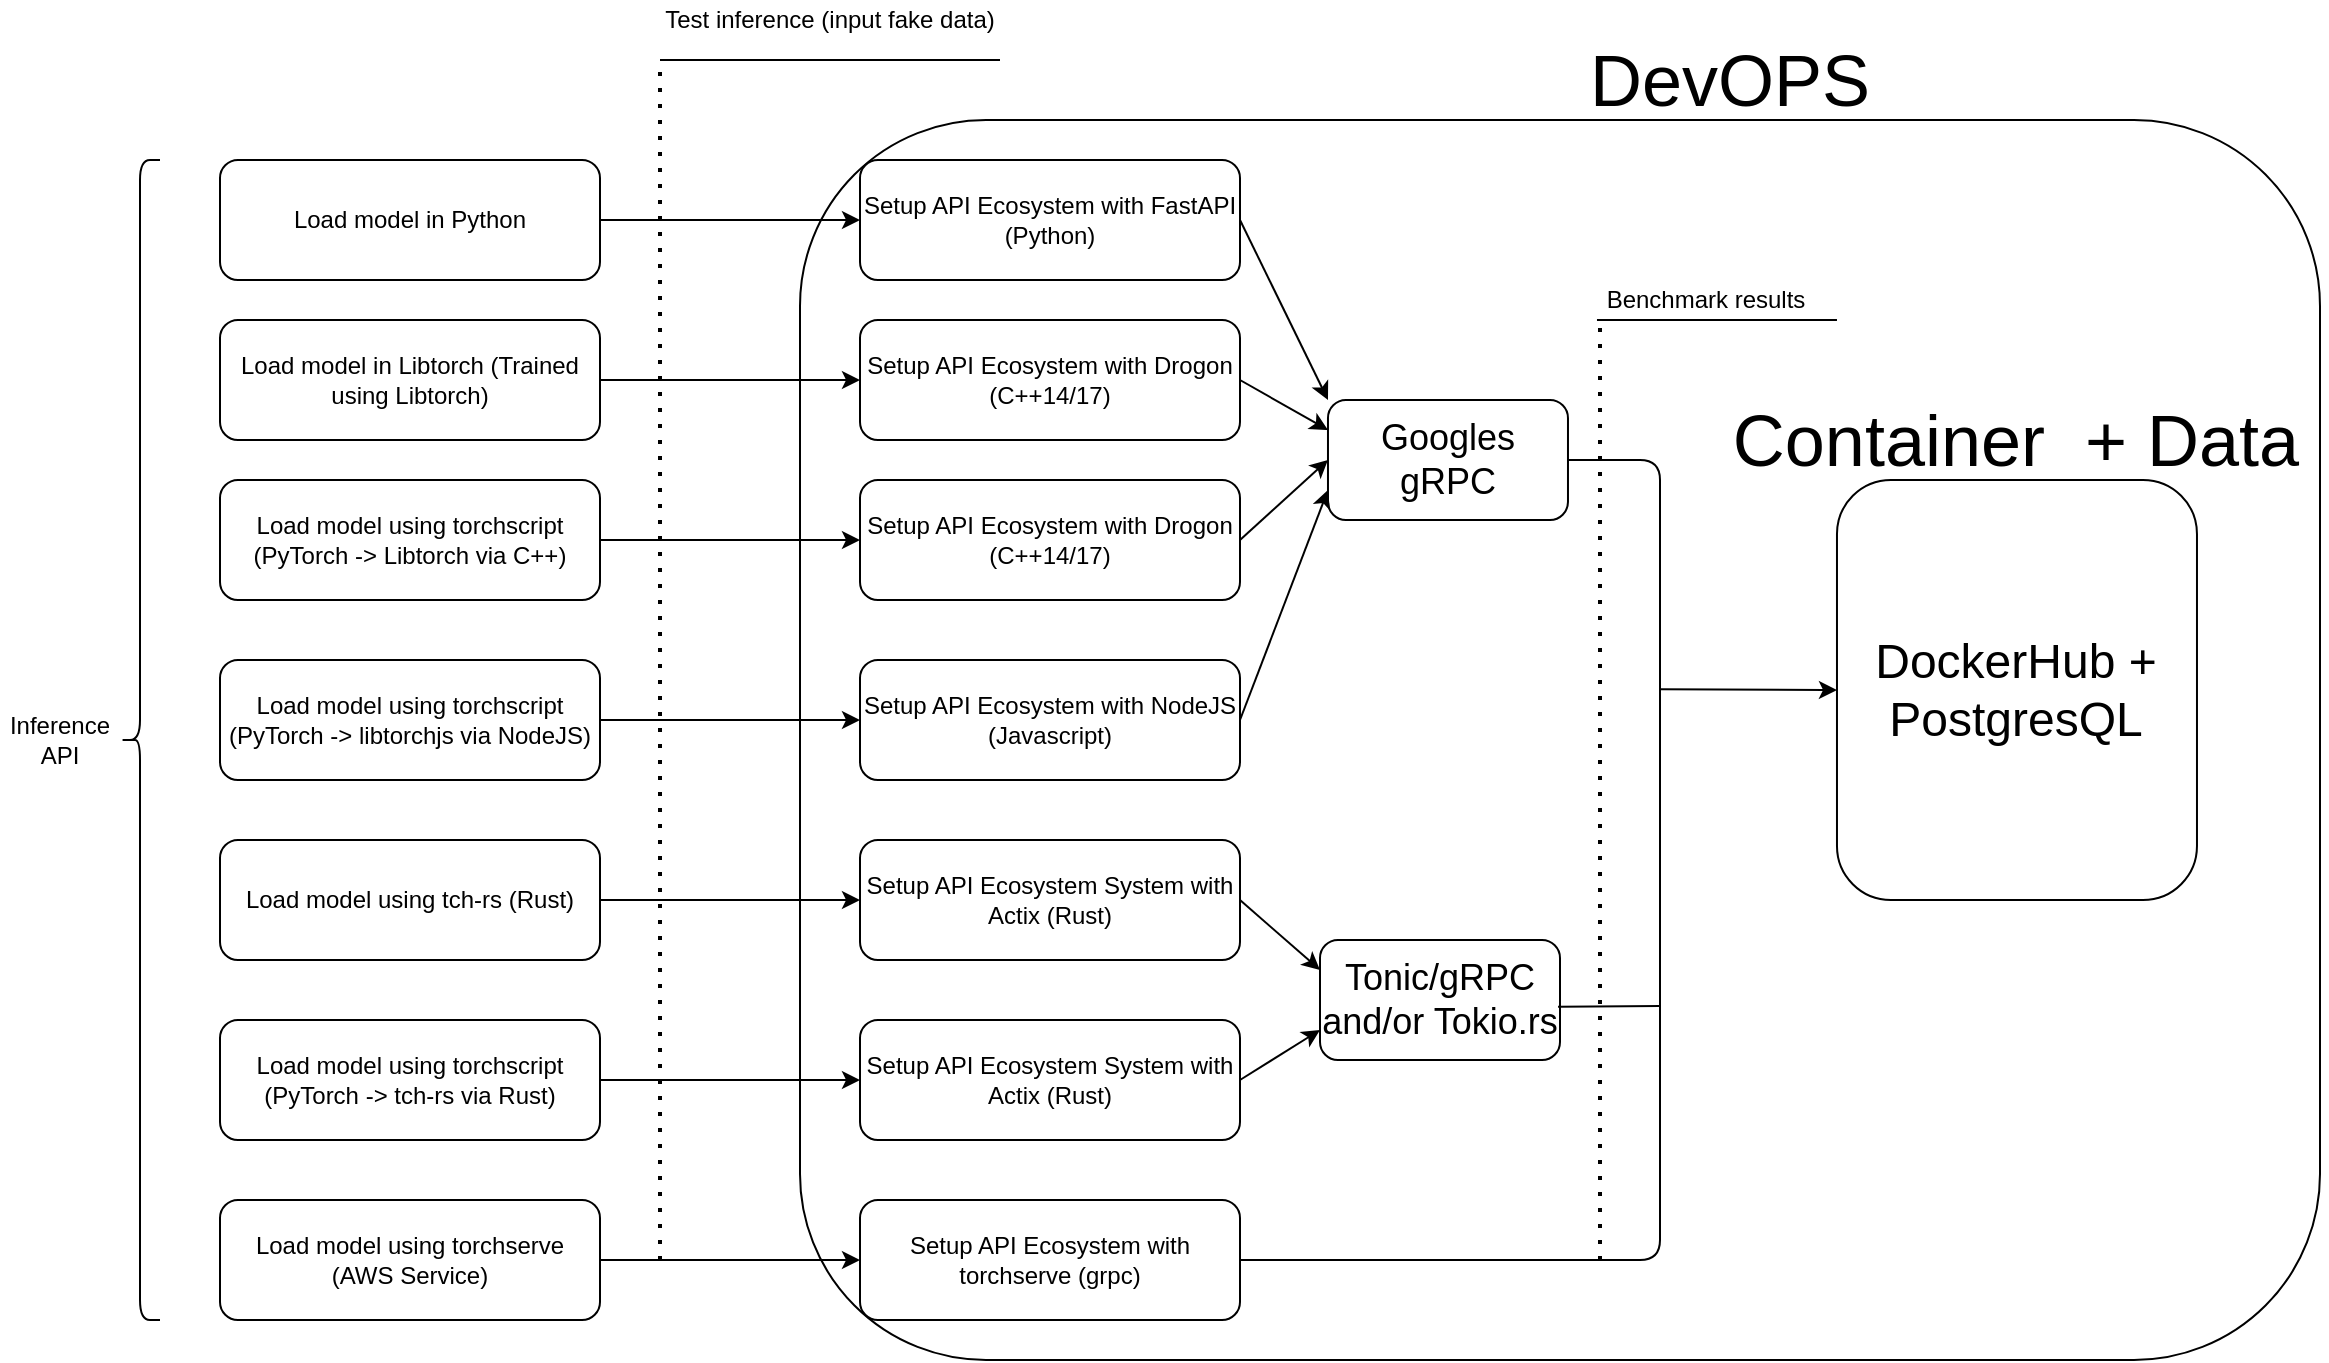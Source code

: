 <mxfile version="14.4.3" type="device"><diagram id="GYVkuEOxgB0mAOuSIx2_" name="Page-1"><mxGraphModel dx="1086" dy="806" grid="1" gridSize="10" guides="1" tooltips="1" connect="1" arrows="1" fold="1" page="1" pageScale="1" pageWidth="850" pageHeight="1100" math="0" shadow="0"><root><mxCell id="0"/><mxCell id="1" parent="0"/><mxCell id="Na-iPgTW-0jDXnZ8IZhE-1" value="" style="rounded=1;whiteSpace=wrap;html=1;" parent="1" vertex="1"><mxGeometry x="630" y="100" width="760" height="620" as="geometry"/></mxCell><mxCell id="Na-iPgTW-0jDXnZ8IZhE-2" value="" style="shape=curlyBracket;whiteSpace=wrap;html=1;rounded=1;" parent="1" vertex="1"><mxGeometry x="290" y="120" width="20" height="580" as="geometry"/></mxCell><mxCell id="Na-iPgTW-0jDXnZ8IZhE-3" value="Inference API" style="text;html=1;strokeColor=none;fillColor=none;align=center;verticalAlign=middle;whiteSpace=wrap;rounded=0;" parent="1" vertex="1"><mxGeometry x="230" y="400" width="60" height="20" as="geometry"/></mxCell><mxCell id="Na-iPgTW-0jDXnZ8IZhE-5" value="Load model in Python" style="rounded=1;whiteSpace=wrap;html=1;" parent="1" vertex="1"><mxGeometry x="340" y="120" width="190" height="60" as="geometry"/></mxCell><mxCell id="Na-iPgTW-0jDXnZ8IZhE-6" value="Load model using torchscript (PyTorch -&amp;gt; Libtorch via C++)" style="rounded=1;whiteSpace=wrap;html=1;" parent="1" vertex="1"><mxGeometry x="340" y="280" width="190" height="60" as="geometry"/></mxCell><mxCell id="Na-iPgTW-0jDXnZ8IZhE-7" value="Load model using&amp;nbsp;torchscript (PyTorch -&amp;gt; libtorchjs via NodeJS)" style="rounded=1;whiteSpace=wrap;html=1;" parent="1" vertex="1"><mxGeometry x="340" y="370" width="190" height="60" as="geometry"/></mxCell><mxCell id="Na-iPgTW-0jDXnZ8IZhE-8" value="Load model using tch-rs (Rust)" style="rounded=1;whiteSpace=wrap;html=1;" parent="1" vertex="1"><mxGeometry x="340" y="460" width="190" height="60" as="geometry"/></mxCell><mxCell id="Na-iPgTW-0jDXnZ8IZhE-10" value="Load model in Libtorch (Trained using Libtorch)" style="rounded=1;whiteSpace=wrap;html=1;" parent="1" vertex="1"><mxGeometry x="340" y="200" width="190" height="60" as="geometry"/></mxCell><mxCell id="Na-iPgTW-0jDXnZ8IZhE-11" value="Load model using torchscript (PyTorch -&amp;gt; tch-rs via Rust)" style="rounded=1;whiteSpace=wrap;html=1;" parent="1" vertex="1"><mxGeometry x="340" y="550" width="190" height="60" as="geometry"/></mxCell><mxCell id="Na-iPgTW-0jDXnZ8IZhE-12" value="Setup API Ecosystem with FastAPI (Python)" style="rounded=1;whiteSpace=wrap;html=1;" parent="1" vertex="1"><mxGeometry x="660" y="120" width="190" height="60" as="geometry"/></mxCell><mxCell id="Na-iPgTW-0jDXnZ8IZhE-13" value="Setup API Ecosystem with Drogon (C++14/17)" style="rounded=1;whiteSpace=wrap;html=1;" parent="1" vertex="1"><mxGeometry x="660" y="200" width="190" height="60" as="geometry"/></mxCell><mxCell id="Na-iPgTW-0jDXnZ8IZhE-14" value="Setup API Ecosystem with Drogon (C++14/17)" style="rounded=1;whiteSpace=wrap;html=1;" parent="1" vertex="1"><mxGeometry x="660" y="280" width="190" height="60" as="geometry"/></mxCell><mxCell id="Na-iPgTW-0jDXnZ8IZhE-15" value="Setup API Ecosystem with NodeJS (Javascript)" style="rounded=1;whiteSpace=wrap;html=1;" parent="1" vertex="1"><mxGeometry x="660" y="370" width="190" height="60" as="geometry"/></mxCell><mxCell id="Na-iPgTW-0jDXnZ8IZhE-16" value="Setup API Ecosystem&amp;nbsp;System with Actix (Rust)" style="rounded=1;whiteSpace=wrap;html=1;" parent="1" vertex="1"><mxGeometry x="660" y="460" width="190" height="60" as="geometry"/></mxCell><mxCell id="Na-iPgTW-0jDXnZ8IZhE-17" value="Setup API Ecosystem&amp;nbsp;System with Actix (Rust)" style="rounded=1;whiteSpace=wrap;html=1;" parent="1" vertex="1"><mxGeometry x="660" y="550" width="190" height="60" as="geometry"/></mxCell><mxCell id="Na-iPgTW-0jDXnZ8IZhE-21" value="Load model using torchserve (AWS Service)" style="rounded=1;whiteSpace=wrap;html=1;" parent="1" vertex="1"><mxGeometry x="340" y="640" width="190" height="60" as="geometry"/></mxCell><mxCell id="Na-iPgTW-0jDXnZ8IZhE-22" value="Setup API Ecosystem&amp;nbsp;with torchserve (grpc)" style="rounded=1;whiteSpace=wrap;html=1;" parent="1" vertex="1"><mxGeometry x="660" y="640" width="190" height="60" as="geometry"/></mxCell><mxCell id="Na-iPgTW-0jDXnZ8IZhE-24" value="" style="endArrow=classic;html=1;exitX=1;exitY=0.5;exitDx=0;exitDy=0;entryX=0;entryY=0.5;entryDx=0;entryDy=0;" parent="1" source="Na-iPgTW-0jDXnZ8IZhE-5" target="Na-iPgTW-0jDXnZ8IZhE-12" edge="1"><mxGeometry width="50" height="50" relative="1" as="geometry"><mxPoint x="660" y="460" as="sourcePoint"/><mxPoint x="510" y="371.02" as="targetPoint"/></mxGeometry></mxCell><mxCell id="Na-iPgTW-0jDXnZ8IZhE-25" value="" style="endArrow=classic;html=1;exitX=1;exitY=0.5;exitDx=0;exitDy=0;entryX=0;entryY=0.5;entryDx=0;entryDy=0;" parent="1" source="Na-iPgTW-0jDXnZ8IZhE-10" edge="1" target="Na-iPgTW-0jDXnZ8IZhE-13"><mxGeometry width="50" height="50" relative="1" as="geometry"><mxPoint x="660" y="460" as="sourcePoint"/><mxPoint x="500" y="380" as="targetPoint"/></mxGeometry></mxCell><mxCell id="Na-iPgTW-0jDXnZ8IZhE-26" value="" style="endArrow=classic;html=1;exitX=1;exitY=0.5;exitDx=0;exitDy=0;entryX=0;entryY=0.5;entryDx=0;entryDy=0;" parent="1" source="Na-iPgTW-0jDXnZ8IZhE-6" target="Na-iPgTW-0jDXnZ8IZhE-14" edge="1"><mxGeometry width="50" height="50" relative="1" as="geometry"><mxPoint x="660" y="460" as="sourcePoint"/><mxPoint x="495" y="385" as="targetPoint"/></mxGeometry></mxCell><mxCell id="Na-iPgTW-0jDXnZ8IZhE-27" value="" style="endArrow=classic;html=1;exitX=1;exitY=0.5;exitDx=0;exitDy=0;entryX=0;entryY=0.5;entryDx=0;entryDy=0;" parent="1" source="Na-iPgTW-0jDXnZ8IZhE-8" target="Na-iPgTW-0jDXnZ8IZhE-16" edge="1"><mxGeometry width="50" height="50" relative="1" as="geometry"><mxPoint x="660" y="460" as="sourcePoint"/><mxPoint x="495" y="415" as="targetPoint"/></mxGeometry></mxCell><mxCell id="Na-iPgTW-0jDXnZ8IZhE-28" value="" style="endArrow=classic;html=1;exitX=1;exitY=0.5;exitDx=0;exitDy=0;entryX=0;entryY=0.5;entryDx=0;entryDy=0;" parent="1" source="Na-iPgTW-0jDXnZ8IZhE-11" edge="1" target="Na-iPgTW-0jDXnZ8IZhE-17"><mxGeometry width="50" height="50" relative="1" as="geometry"><mxPoint x="660" y="460" as="sourcePoint"/><mxPoint x="500" y="420" as="targetPoint"/></mxGeometry></mxCell><mxCell id="Na-iPgTW-0jDXnZ8IZhE-29" value="" style="endArrow=classic;html=1;exitX=1;exitY=0.5;exitDx=0;exitDy=0;entryX=0;entryY=0.5;entryDx=0;entryDy=0;" parent="1" source="Na-iPgTW-0jDXnZ8IZhE-21" edge="1" target="Na-iPgTW-0jDXnZ8IZhE-22"><mxGeometry width="50" height="50" relative="1" as="geometry"><mxPoint x="660" y="460" as="sourcePoint"/><mxPoint x="509" y="430" as="targetPoint"/></mxGeometry></mxCell><mxCell id="Na-iPgTW-0jDXnZ8IZhE-37" value="" style="endArrow=classic;html=1;exitX=1;exitY=0.5;exitDx=0;exitDy=0;entryX=0;entryY=0.5;entryDx=0;entryDy=0;" parent="1" source="Na-iPgTW-0jDXnZ8IZhE-7" target="Na-iPgTW-0jDXnZ8IZhE-15" edge="1"><mxGeometry width="50" height="50" relative="1" as="geometry"><mxPoint x="550" y="420" as="sourcePoint"/><mxPoint x="495" y="400" as="targetPoint"/></mxGeometry></mxCell><mxCell id="Na-iPgTW-0jDXnZ8IZhE-38" value="&lt;font style=&quot;font-size: 18px&quot;&gt;Googles gRPC&lt;/font&gt;" style="rounded=1;whiteSpace=wrap;html=1;" parent="1" vertex="1"><mxGeometry x="893.99" y="240" width="120" height="60" as="geometry"/></mxCell><mxCell id="Na-iPgTW-0jDXnZ8IZhE-39" value="" style="endArrow=classic;html=1;entryX=0;entryY=0;entryDx=0;entryDy=0;exitX=1;exitY=0.5;exitDx=0;exitDy=0;" parent="1" source="Na-iPgTW-0jDXnZ8IZhE-12" target="Na-iPgTW-0jDXnZ8IZhE-38" edge="1"><mxGeometry width="50" height="50" relative="1" as="geometry"><mxPoint x="860" y="450" as="sourcePoint"/><mxPoint x="910" y="400" as="targetPoint"/></mxGeometry></mxCell><mxCell id="Na-iPgTW-0jDXnZ8IZhE-40" value="" style="endArrow=classic;html=1;entryX=0;entryY=0.25;entryDx=0;entryDy=0;exitX=1;exitY=0.5;exitDx=0;exitDy=0;" parent="1" source="Na-iPgTW-0jDXnZ8IZhE-13" target="Na-iPgTW-0jDXnZ8IZhE-38" edge="1"><mxGeometry width="50" height="50" relative="1" as="geometry"><mxPoint x="860" y="450" as="sourcePoint"/><mxPoint x="910" y="400" as="targetPoint"/></mxGeometry></mxCell><mxCell id="Na-iPgTW-0jDXnZ8IZhE-41" value="" style="endArrow=classic;html=1;entryX=0;entryY=0.5;entryDx=0;entryDy=0;exitX=1;exitY=0.5;exitDx=0;exitDy=0;" parent="1" source="Na-iPgTW-0jDXnZ8IZhE-14" target="Na-iPgTW-0jDXnZ8IZhE-38" edge="1"><mxGeometry width="50" height="50" relative="1" as="geometry"><mxPoint x="860" y="450" as="sourcePoint"/><mxPoint x="910" y="400" as="targetPoint"/></mxGeometry></mxCell><mxCell id="Na-iPgTW-0jDXnZ8IZhE-42" value="" style="endArrow=classic;html=1;entryX=0;entryY=0.75;entryDx=0;entryDy=0;exitX=1;exitY=0.5;exitDx=0;exitDy=0;" parent="1" source="Na-iPgTW-0jDXnZ8IZhE-15" target="Na-iPgTW-0jDXnZ8IZhE-38" edge="1"><mxGeometry width="50" height="50" relative="1" as="geometry"><mxPoint x="860" y="450" as="sourcePoint"/><mxPoint x="910" y="400" as="targetPoint"/></mxGeometry></mxCell><mxCell id="Na-iPgTW-0jDXnZ8IZhE-43" value="&lt;font style=&quot;font-size: 18px&quot;&gt;Tonic/gRPC and/or Tokio.rs&lt;/font&gt;" style="rounded=1;whiteSpace=wrap;html=1;" parent="1" vertex="1"><mxGeometry x="890" y="510" width="120" height="60" as="geometry"/></mxCell><mxCell id="Na-iPgTW-0jDXnZ8IZhE-44" value="" style="endArrow=classic;html=1;entryX=0;entryY=0.25;entryDx=0;entryDy=0;exitX=1;exitY=0.5;exitDx=0;exitDy=0;" parent="1" source="Na-iPgTW-0jDXnZ8IZhE-16" target="Na-iPgTW-0jDXnZ8IZhE-43" edge="1"><mxGeometry width="50" height="50" relative="1" as="geometry"><mxPoint x="860" y="450" as="sourcePoint"/><mxPoint x="910" y="400" as="targetPoint"/></mxGeometry></mxCell><mxCell id="Na-iPgTW-0jDXnZ8IZhE-45" value="" style="endArrow=classic;html=1;entryX=0;entryY=0.75;entryDx=0;entryDy=0;exitX=1;exitY=0.5;exitDx=0;exitDy=0;" parent="1" source="Na-iPgTW-0jDXnZ8IZhE-17" target="Na-iPgTW-0jDXnZ8IZhE-43" edge="1"><mxGeometry width="50" height="50" relative="1" as="geometry"><mxPoint x="860" y="450" as="sourcePoint"/><mxPoint x="910" y="400" as="targetPoint"/></mxGeometry></mxCell><mxCell id="Na-iPgTW-0jDXnZ8IZhE-46" value="&lt;font style=&quot;font-size: 36px&quot;&gt;DevOPS&lt;/font&gt;" style="text;html=1;strokeColor=none;fillColor=none;align=center;verticalAlign=middle;whiteSpace=wrap;rounded=0;" parent="1" vertex="1"><mxGeometry x="1060" y="70" width="70" height="20" as="geometry"/></mxCell><mxCell id="Na-iPgTW-0jDXnZ8IZhE-47" value="" style="endArrow=classic;html=1;entryX=0;entryY=0.5;entryDx=0;entryDy=0;" parent="1" target="Na-iPgTW-0jDXnZ8IZhE-52" edge="1"><mxGeometry width="50" height="50" relative="1" as="geometry"><mxPoint x="1060" y="384.58" as="sourcePoint"/><mxPoint x="1180" y="384.58" as="targetPoint"/></mxGeometry></mxCell><mxCell id="Na-iPgTW-0jDXnZ8IZhE-48" value="" style="endArrow=none;html=1;exitX=1;exitY=0.5;exitDx=0;exitDy=0;" parent="1" source="Na-iPgTW-0jDXnZ8IZhE-38" edge="1"><mxGeometry width="50" height="50" relative="1" as="geometry"><mxPoint x="1140" y="270" as="sourcePoint"/><mxPoint x="1060" y="390" as="targetPoint"/><Array as="points"><mxPoint x="1060" y="270"/><mxPoint x="1060" y="330"/></Array></mxGeometry></mxCell><mxCell id="Na-iPgTW-0jDXnZ8IZhE-49" value="" style="endArrow=none;html=1;" parent="1" edge="1"><mxGeometry width="50" height="50" relative="1" as="geometry"><mxPoint x="1060" y="550" as="sourcePoint"/><mxPoint x="1060" y="390" as="targetPoint"/></mxGeometry></mxCell><mxCell id="Na-iPgTW-0jDXnZ8IZhE-50" value="" style="endArrow=none;html=1;exitX=0.992;exitY=0.556;exitDx=0;exitDy=0;exitPerimeter=0;" parent="1" source="Na-iPgTW-0jDXnZ8IZhE-43" edge="1"><mxGeometry width="50" height="50" relative="1" as="geometry"><mxPoint x="1170" y="480" as="sourcePoint"/><mxPoint x="1060" y="543" as="targetPoint"/></mxGeometry></mxCell><mxCell id="Na-iPgTW-0jDXnZ8IZhE-51" value="" style="endArrow=none;html=1;exitX=1;exitY=0.5;exitDx=0;exitDy=0;" parent="1" source="Na-iPgTW-0jDXnZ8IZhE-22" edge="1"><mxGeometry width="50" height="50" relative="1" as="geometry"><mxPoint x="1220" y="530" as="sourcePoint"/><mxPoint x="1060" y="550" as="targetPoint"/><Array as="points"><mxPoint x="1060" y="670"/><mxPoint x="1060" y="570"/></Array></mxGeometry></mxCell><mxCell id="Na-iPgTW-0jDXnZ8IZhE-52" value="&lt;font style=&quot;font-size: 24px&quot;&gt;DockerHub + PostgresQL&lt;/font&gt;" style="rounded=1;whiteSpace=wrap;html=1;" parent="1" vertex="1"><mxGeometry x="1148.49" y="280" width="180" height="210" as="geometry"/></mxCell><mxCell id="Na-iPgTW-0jDXnZ8IZhE-53" value="&lt;span style=&quot;font-size: 36px&quot;&gt;Container&amp;nbsp; + Data&lt;/span&gt;" style="text;html=1;strokeColor=none;fillColor=none;align=center;verticalAlign=middle;whiteSpace=wrap;rounded=0;" parent="1" vertex="1"><mxGeometry x="1083.49" y="240" width="310" height="40" as="geometry"/></mxCell><mxCell id="Na-iPgTW-0jDXnZ8IZhE-54" value="Benchmark results" style="text;html=1;strokeColor=none;fillColor=none;align=center;verticalAlign=middle;whiteSpace=wrap;rounded=0;" parent="1" vertex="1"><mxGeometry x="982.5" y="180" width="200" height="20" as="geometry"/></mxCell><mxCell id="Na-iPgTW-0jDXnZ8IZhE-55" value="" style="endArrow=none;html=1;" parent="1" edge="1"><mxGeometry width="50" height="50" relative="1" as="geometry"><mxPoint x="560" y="70" as="sourcePoint"/><mxPoint x="730" y="70" as="targetPoint"/><Array as="points"><mxPoint x="570" y="70"/></Array></mxGeometry></mxCell><mxCell id="Na-iPgTW-0jDXnZ8IZhE-56" value="" style="endArrow=none;dashed=1;html=1;dashPattern=1 3;strokeWidth=2;" parent="1" edge="1"><mxGeometry width="50" height="50" relative="1" as="geometry"><mxPoint x="1030" y="670" as="sourcePoint"/><mxPoint x="1030" y="200" as="targetPoint"/></mxGeometry></mxCell><mxCell id="Im8osOjxr1eRJaWkC_Wp-2" value="" style="endArrow=none;dashed=1;html=1;dashPattern=1 3;strokeWidth=2;" edge="1" parent="1"><mxGeometry width="50" height="50" relative="1" as="geometry"><mxPoint x="560" y="670" as="sourcePoint"/><mxPoint x="560" y="70" as="targetPoint"/></mxGeometry></mxCell><mxCell id="Im8osOjxr1eRJaWkC_Wp-3" value="Test inference (input fake data)" style="text;html=1;strokeColor=none;fillColor=none;align=center;verticalAlign=middle;whiteSpace=wrap;rounded=0;" vertex="1" parent="1"><mxGeometry x="560" y="40" width="170" height="20" as="geometry"/></mxCell><mxCell id="Im8osOjxr1eRJaWkC_Wp-6" value="" style="endArrow=none;html=1;" edge="1" parent="1"><mxGeometry width="50" height="50" relative="1" as="geometry"><mxPoint x="1028.49" y="200" as="sourcePoint"/><mxPoint x="1148.49" y="200" as="targetPoint"/><Array as="points"><mxPoint x="1038.49" y="200"/></Array></mxGeometry></mxCell></root></mxGraphModel></diagram></mxfile>
